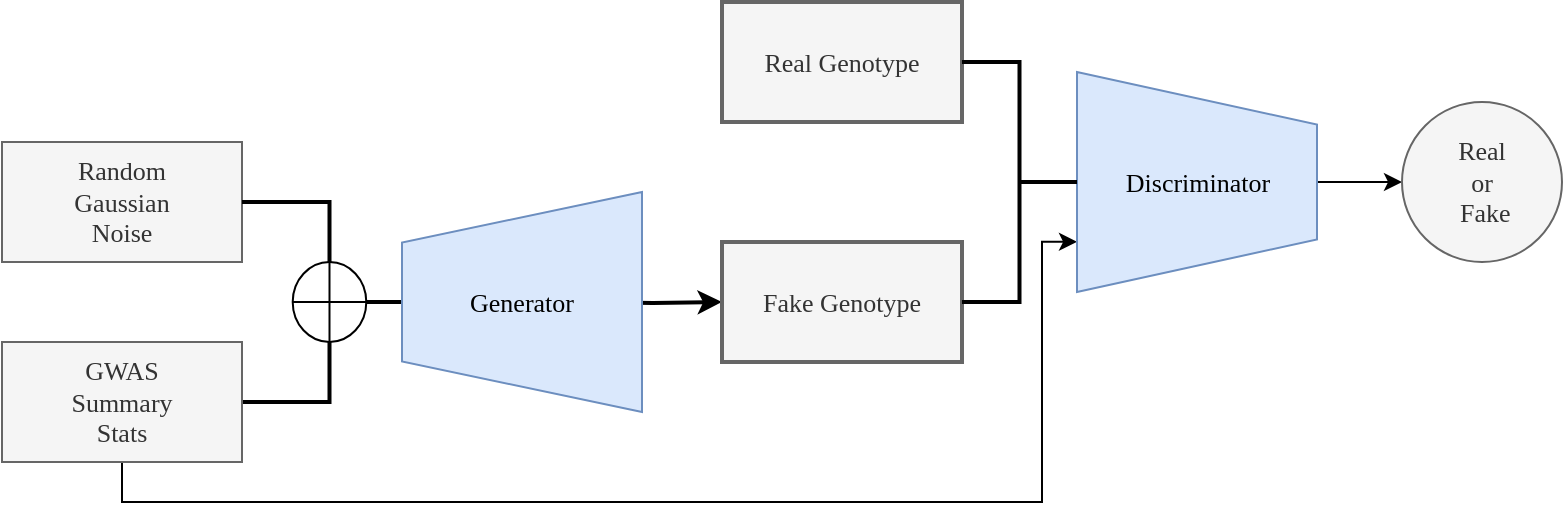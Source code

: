<mxfile version="21.1.5" type="github">
  <diagram name="Page-1" id="gc1xU4WCds6mET2doTVM">
    <mxGraphModel dx="1183" dy="683" grid="1" gridSize="10" guides="1" tooltips="1" connect="1" arrows="1" fold="1" page="1" pageScale="1" pageWidth="827" pageHeight="1169" math="0" shadow="0">
      <root>
        <mxCell id="0" />
        <mxCell id="1" parent="0" />
        <mxCell id="gphhecgigNy3G6I6mof4-36" style="edgeStyle=orthogonalEdgeStyle;rounded=0;orthogonalLoop=1;jettySize=auto;html=1;exitX=0.228;exitY=1;exitDx=0;exitDy=0;exitPerimeter=0;endArrow=none;endFill=0;entryX=0.5;entryY=1;entryDx=0;entryDy=0;startArrow=classic;startFill=1;" edge="1" parent="1" source="gphhecgigNy3G6I6mof4-20" target="gphhecgigNy3G6I6mof4-2">
          <mxGeometry relative="1" as="geometry">
            <mxPoint x="560" y="560" as="targetPoint" />
            <Array as="points">
              <mxPoint x="560" y="450" />
              <mxPoint x="560" y="580" />
              <mxPoint x="100" y="580" />
            </Array>
          </mxGeometry>
        </mxCell>
        <mxCell id="gphhecgigNy3G6I6mof4-1" value="&lt;div style=&quot;font-size: 13px;&quot;&gt;&lt;font style=&quot;font-size: 13px;&quot;&gt;Random&lt;br style=&quot;font-size: 13px;&quot;&gt;&lt;/font&gt;&lt;/div&gt;&lt;div style=&quot;font-size: 13px;&quot;&gt;&lt;font style=&quot;font-size: 13px;&quot;&gt;Gaussian&lt;/font&gt;&lt;/div&gt;&lt;div style=&quot;font-size: 13px;&quot;&gt;&lt;font style=&quot;font-size: 13px;&quot;&gt;Noise&lt;br style=&quot;font-size: 13px;&quot;&gt;&lt;/font&gt;&lt;/div&gt;" style="rounded=0;html=1;rotation=0;whiteSpace=wrap;direction=east;fillColor=#f5f5f5;fontColor=#333333;strokeColor=#666666;fontSize=13;fontFamily=Verdana;" vertex="1" parent="1">
          <mxGeometry x="40" y="400" width="120" height="60" as="geometry" />
        </mxCell>
        <mxCell id="gphhecgigNy3G6I6mof4-13" value="" style="edgeStyle=orthogonalEdgeStyle;rounded=0;orthogonalLoop=1;jettySize=auto;html=1;entryX=0;entryY=0.5;entryDx=0;entryDy=0;strokeWidth=2;fontSize=13;fontFamily=Verdana;" edge="1" parent="1" target="gphhecgigNy3G6I6mof4-18">
          <mxGeometry relative="1" as="geometry">
            <mxPoint x="330" y="480" as="sourcePoint" />
            <mxPoint x="405" y="480" as="targetPoint" />
          </mxGeometry>
        </mxCell>
        <mxCell id="gphhecgigNy3G6I6mof4-6" value="" style="strokeWidth=2;html=1;shape=mxgraph.flowchart.annotation_2;align=left;labelPosition=right;pointerEvents=1;rotation=-180;fontSize=13;fontFamily=Verdana;" vertex="1" parent="1">
          <mxGeometry x="160" y="430" width="87.5" height="100" as="geometry" />
        </mxCell>
        <mxCell id="gphhecgigNy3G6I6mof4-2" value="&lt;div&gt;&lt;font style=&quot;font-size: 13px;&quot;&gt;GWAS&lt;/font&gt;&lt;/div&gt;&lt;div&gt;&lt;font style=&quot;font-size: 13px;&quot;&gt;Summary&lt;/font&gt;&lt;/div&gt;&lt;div&gt;&lt;font style=&quot;font-size: 13px;&quot;&gt;Stats&lt;/font&gt;&lt;/div&gt;" style="rounded=0;whiteSpace=wrap;html=1;rotation=0;verticalAlign=middle;fillColor=#f5f5f5;fontColor=#333333;strokeColor=#666666;fontSize=13;fontFamily=Verdana;" vertex="1" parent="1">
          <mxGeometry x="40" y="500" width="120" height="60" as="geometry" />
        </mxCell>
        <mxCell id="gphhecgigNy3G6I6mof4-16" value="&lt;font style=&quot;font-size: 13px;&quot;&gt;Real Genotype&lt;br&gt;&lt;/font&gt;" style="rounded=0;whiteSpace=wrap;html=1;arcSize=8;strokeWidth=2;fillColor=#f5f5f5;fontColor=#333333;strokeColor=#666666;fontSize=13;fontFamily=Verdana;" vertex="1" parent="1">
          <mxGeometry x="400" y="330" width="120" height="60" as="geometry" />
        </mxCell>
        <mxCell id="gphhecgigNy3G6I6mof4-18" value="Fake Genotype" style="rounded=0;whiteSpace=wrap;html=1;arcSize=8;strokeWidth=2;fillColor=#f5f5f5;fontColor=#333333;strokeColor=#666666;fontSize=13;fontFamily=Verdana;" vertex="1" parent="1">
          <mxGeometry x="400" y="450" width="120" height="60" as="geometry" />
        </mxCell>
        <mxCell id="gphhecgigNy3G6I6mof4-25" value="" style="edgeStyle=orthogonalEdgeStyle;rounded=0;orthogonalLoop=1;jettySize=auto;html=1;fontSize=13;fontFamily=Verdana;" edge="1" parent="1" source="gphhecgigNy3G6I6mof4-20" target="gphhecgigNy3G6I6mof4-24">
          <mxGeometry relative="1" as="geometry" />
        </mxCell>
        <mxCell id="gphhecgigNy3G6I6mof4-20" value="&lt;div style=&quot;font-size: 13px;&quot;&gt;&lt;font style=&quot;font-size: 13px;&quot;&gt;Discriminator&lt;/font&gt;&lt;/div&gt;" style="verticalLabelPosition=middle;verticalAlign=middle;html=1;shape=trapezoid;perimeter=trapezoidPerimeter;whiteSpace=wrap;size=0.239;arcSize=10;flipV=1;labelPosition=center;align=center;rotation=0;rounded=0;flipH=0;direction=south;fillColor=#dae8fc;strokeColor=#6c8ebf;fontSize=13;fontFamily=Verdana;" vertex="1" parent="1">
          <mxGeometry x="577.5" y="365" width="120" height="110" as="geometry" />
        </mxCell>
        <mxCell id="gphhecgigNy3G6I6mof4-21" value="" style="strokeWidth=2;html=1;shape=mxgraph.flowchart.annotation_2;align=left;labelPosition=right;pointerEvents=1;rotation=-180;fontSize=13;fontFamily=Verdana;" vertex="1" parent="1">
          <mxGeometry x="520" y="360" width="57.5" height="120" as="geometry" />
        </mxCell>
        <mxCell id="gphhecgigNy3G6I6mof4-23" value="&lt;div style=&quot;font-size: 13px;&quot;&gt;&lt;font style=&quot;font-size: 13px;&quot;&gt;Generator&lt;/font&gt;&lt;/div&gt;" style="verticalLabelPosition=middle;verticalAlign=middle;html=1;shape=trapezoid;perimeter=trapezoidPerimeter;whiteSpace=wrap;size=0.23;arcSize=10;flipV=1;labelPosition=center;align=center;rotation=0;rounded=0;flipH=0;direction=north;fillColor=#dae8fc;strokeColor=#6c8ebf;fontSize=13;fontFamily=Verdana;" vertex="1" parent="1">
          <mxGeometry x="240" y="425" width="120" height="110" as="geometry" />
        </mxCell>
        <mxCell id="gphhecgigNy3G6I6mof4-24" value="&lt;div&gt;Real &lt;br&gt;&lt;/div&gt;&lt;div&gt;or&lt;br&gt;&lt;/div&gt;&lt;div&gt;&amp;nbsp;Fake&lt;/div&gt;" style="ellipse;whiteSpace=wrap;html=1;fillColor=#f5f5f5;strokeColor=#666666;arcSize=10;rounded=0;fontSize=13;fontFamily=Verdana;fontColor=#333333;" vertex="1" parent="1">
          <mxGeometry x="740" y="380" width="80" height="80" as="geometry" />
        </mxCell>
        <mxCell id="gphhecgigNy3G6I6mof4-34" value="" style="shape=orEllipse;perimeter=ellipsePerimeter;whiteSpace=wrap;html=1;backgroundOutline=1;" vertex="1" parent="1">
          <mxGeometry x="185.35" y="460" width="36.8" height="40" as="geometry" />
        </mxCell>
      </root>
    </mxGraphModel>
  </diagram>
</mxfile>
